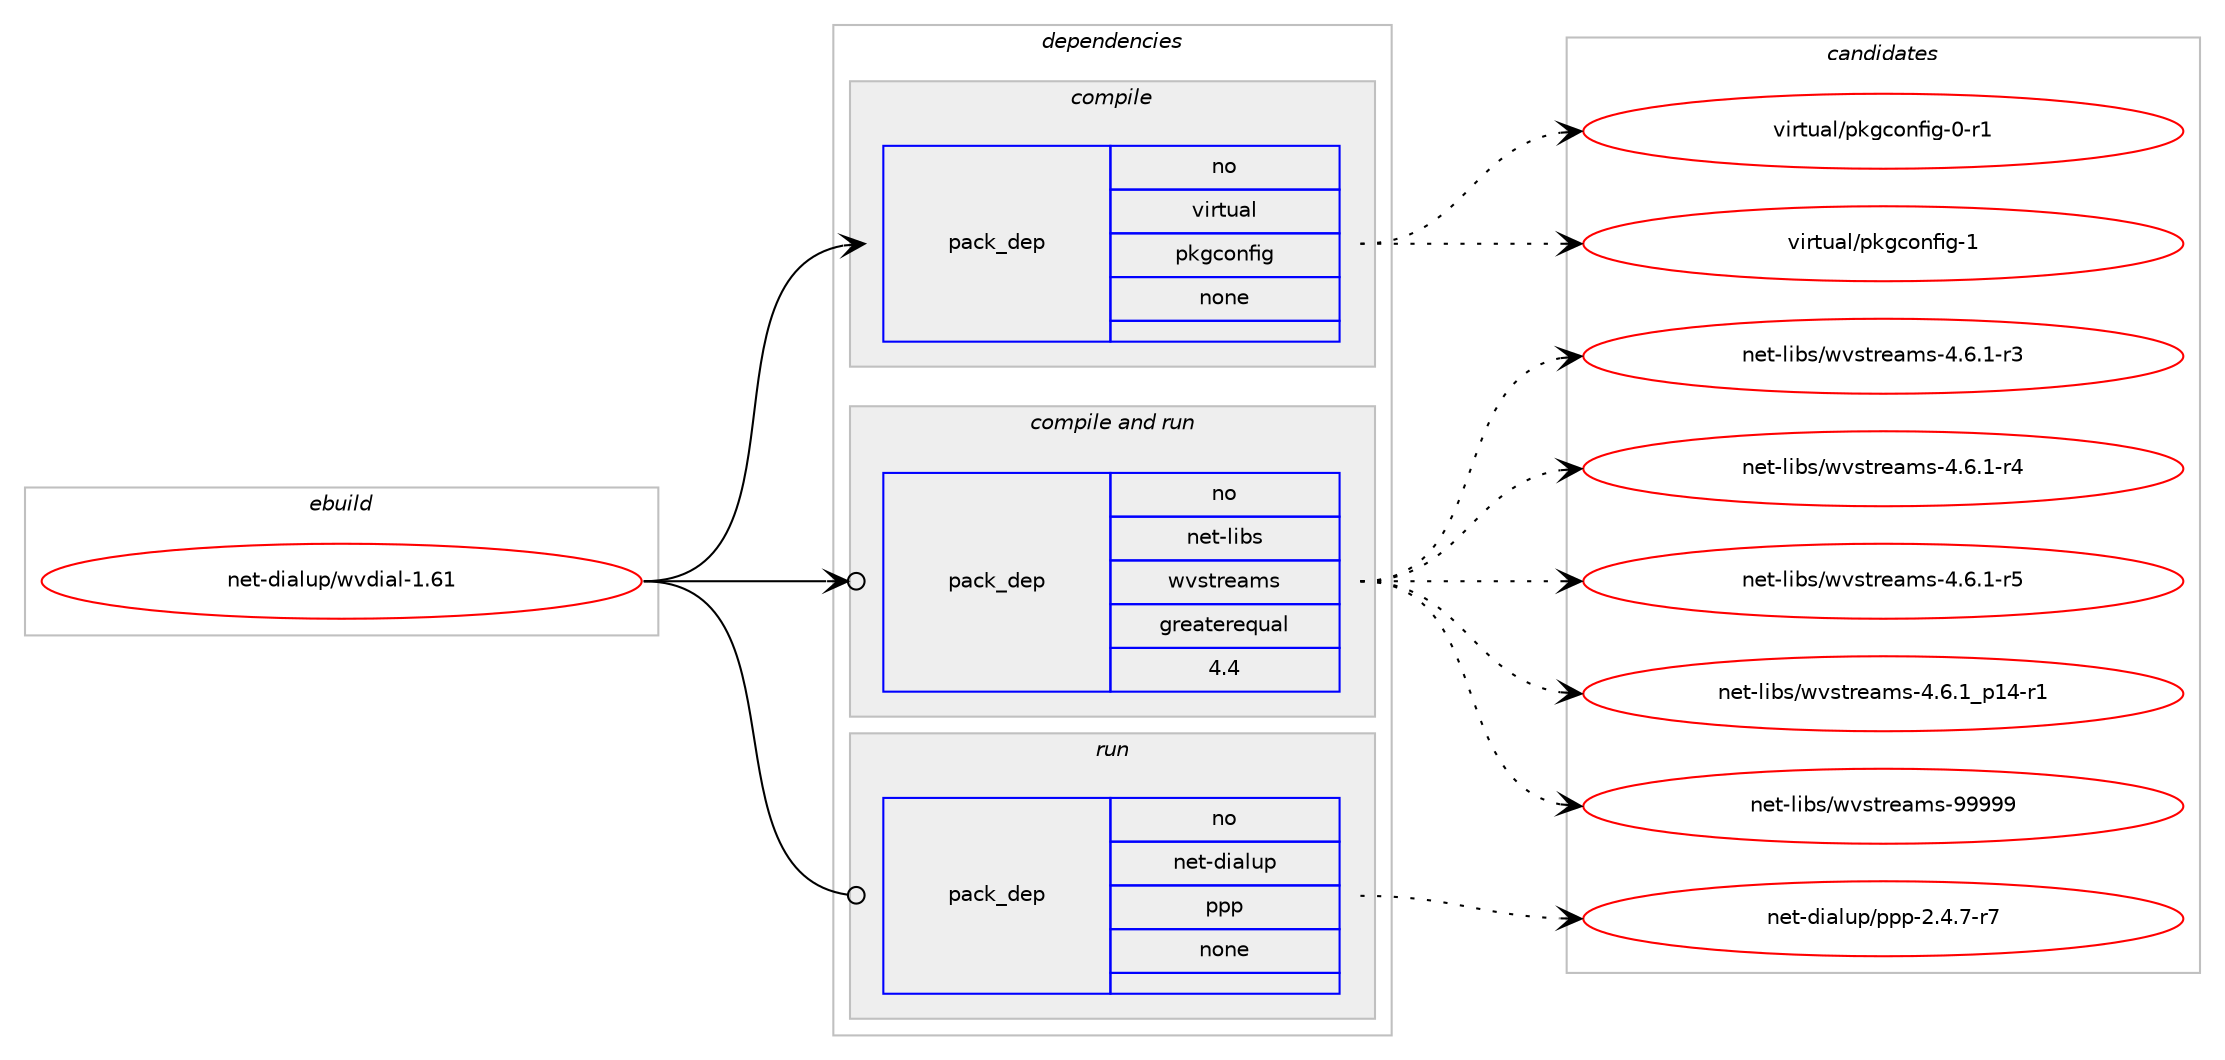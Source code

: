digraph prolog {

# *************
# Graph options
# *************

newrank=true;
concentrate=true;
compound=true;
graph [rankdir=LR,fontname=Helvetica,fontsize=10,ranksep=1.5];#, ranksep=2.5, nodesep=0.2];
edge  [arrowhead=vee];
node  [fontname=Helvetica,fontsize=10];

# **********
# The ebuild
# **********

subgraph cluster_leftcol {
color=gray;
rank=same;
label=<<i>ebuild</i>>;
id [label="net-dialup/wvdial-1.61", color=red, width=4, href="../net-dialup/wvdial-1.61.svg"];
}

# ****************
# The dependencies
# ****************

subgraph cluster_midcol {
color=gray;
label=<<i>dependencies</i>>;
subgraph cluster_compile {
fillcolor="#eeeeee";
style=filled;
label=<<i>compile</i>>;
subgraph pack604370 {
dependency817766 [label=<<TABLE BORDER="0" CELLBORDER="1" CELLSPACING="0" CELLPADDING="4" WIDTH="220"><TR><TD ROWSPAN="6" CELLPADDING="30">pack_dep</TD></TR><TR><TD WIDTH="110">no</TD></TR><TR><TD>virtual</TD></TR><TR><TD>pkgconfig</TD></TR><TR><TD>none</TD></TR><TR><TD></TD></TR></TABLE>>, shape=none, color=blue];
}
id:e -> dependency817766:w [weight=20,style="solid",arrowhead="vee"];
}
subgraph cluster_compileandrun {
fillcolor="#eeeeee";
style=filled;
label=<<i>compile and run</i>>;
subgraph pack604371 {
dependency817767 [label=<<TABLE BORDER="0" CELLBORDER="1" CELLSPACING="0" CELLPADDING="4" WIDTH="220"><TR><TD ROWSPAN="6" CELLPADDING="30">pack_dep</TD></TR><TR><TD WIDTH="110">no</TD></TR><TR><TD>net-libs</TD></TR><TR><TD>wvstreams</TD></TR><TR><TD>greaterequal</TD></TR><TR><TD>4.4</TD></TR></TABLE>>, shape=none, color=blue];
}
id:e -> dependency817767:w [weight=20,style="solid",arrowhead="odotvee"];
}
subgraph cluster_run {
fillcolor="#eeeeee";
style=filled;
label=<<i>run</i>>;
subgraph pack604372 {
dependency817768 [label=<<TABLE BORDER="0" CELLBORDER="1" CELLSPACING="0" CELLPADDING="4" WIDTH="220"><TR><TD ROWSPAN="6" CELLPADDING="30">pack_dep</TD></TR><TR><TD WIDTH="110">no</TD></TR><TR><TD>net-dialup</TD></TR><TR><TD>ppp</TD></TR><TR><TD>none</TD></TR><TR><TD></TD></TR></TABLE>>, shape=none, color=blue];
}
id:e -> dependency817768:w [weight=20,style="solid",arrowhead="odot"];
}
}

# **************
# The candidates
# **************

subgraph cluster_choices {
rank=same;
color=gray;
label=<<i>candidates</i>>;

subgraph choice604370 {
color=black;
nodesep=1;
choice11810511411611797108471121071039911111010210510345484511449 [label="virtual/pkgconfig-0-r1", color=red, width=4,href="../virtual/pkgconfig-0-r1.svg"];
choice1181051141161179710847112107103991111101021051034549 [label="virtual/pkgconfig-1", color=red, width=4,href="../virtual/pkgconfig-1.svg"];
dependency817766:e -> choice11810511411611797108471121071039911111010210510345484511449:w [style=dotted,weight="100"];
dependency817766:e -> choice1181051141161179710847112107103991111101021051034549:w [style=dotted,weight="100"];
}
subgraph choice604371 {
color=black;
nodesep=1;
choice110101116451081059811547119118115116114101971091154552465446494511451 [label="net-libs/wvstreams-4.6.1-r3", color=red, width=4,href="../net-libs/wvstreams-4.6.1-r3.svg"];
choice110101116451081059811547119118115116114101971091154552465446494511452 [label="net-libs/wvstreams-4.6.1-r4", color=red, width=4,href="../net-libs/wvstreams-4.6.1-r4.svg"];
choice110101116451081059811547119118115116114101971091154552465446494511453 [label="net-libs/wvstreams-4.6.1-r5", color=red, width=4,href="../net-libs/wvstreams-4.6.1-r5.svg"];
choice110101116451081059811547119118115116114101971091154552465446499511249524511449 [label="net-libs/wvstreams-4.6.1_p14-r1", color=red, width=4,href="../net-libs/wvstreams-4.6.1_p14-r1.svg"];
choice11010111645108105981154711911811511611410197109115455757575757 [label="net-libs/wvstreams-99999", color=red, width=4,href="../net-libs/wvstreams-99999.svg"];
dependency817767:e -> choice110101116451081059811547119118115116114101971091154552465446494511451:w [style=dotted,weight="100"];
dependency817767:e -> choice110101116451081059811547119118115116114101971091154552465446494511452:w [style=dotted,weight="100"];
dependency817767:e -> choice110101116451081059811547119118115116114101971091154552465446494511453:w [style=dotted,weight="100"];
dependency817767:e -> choice110101116451081059811547119118115116114101971091154552465446499511249524511449:w [style=dotted,weight="100"];
dependency817767:e -> choice11010111645108105981154711911811511611410197109115455757575757:w [style=dotted,weight="100"];
}
subgraph choice604372 {
color=black;
nodesep=1;
choice1101011164510010597108117112471121121124550465246554511455 [label="net-dialup/ppp-2.4.7-r7", color=red, width=4,href="../net-dialup/ppp-2.4.7-r7.svg"];
dependency817768:e -> choice1101011164510010597108117112471121121124550465246554511455:w [style=dotted,weight="100"];
}
}

}
